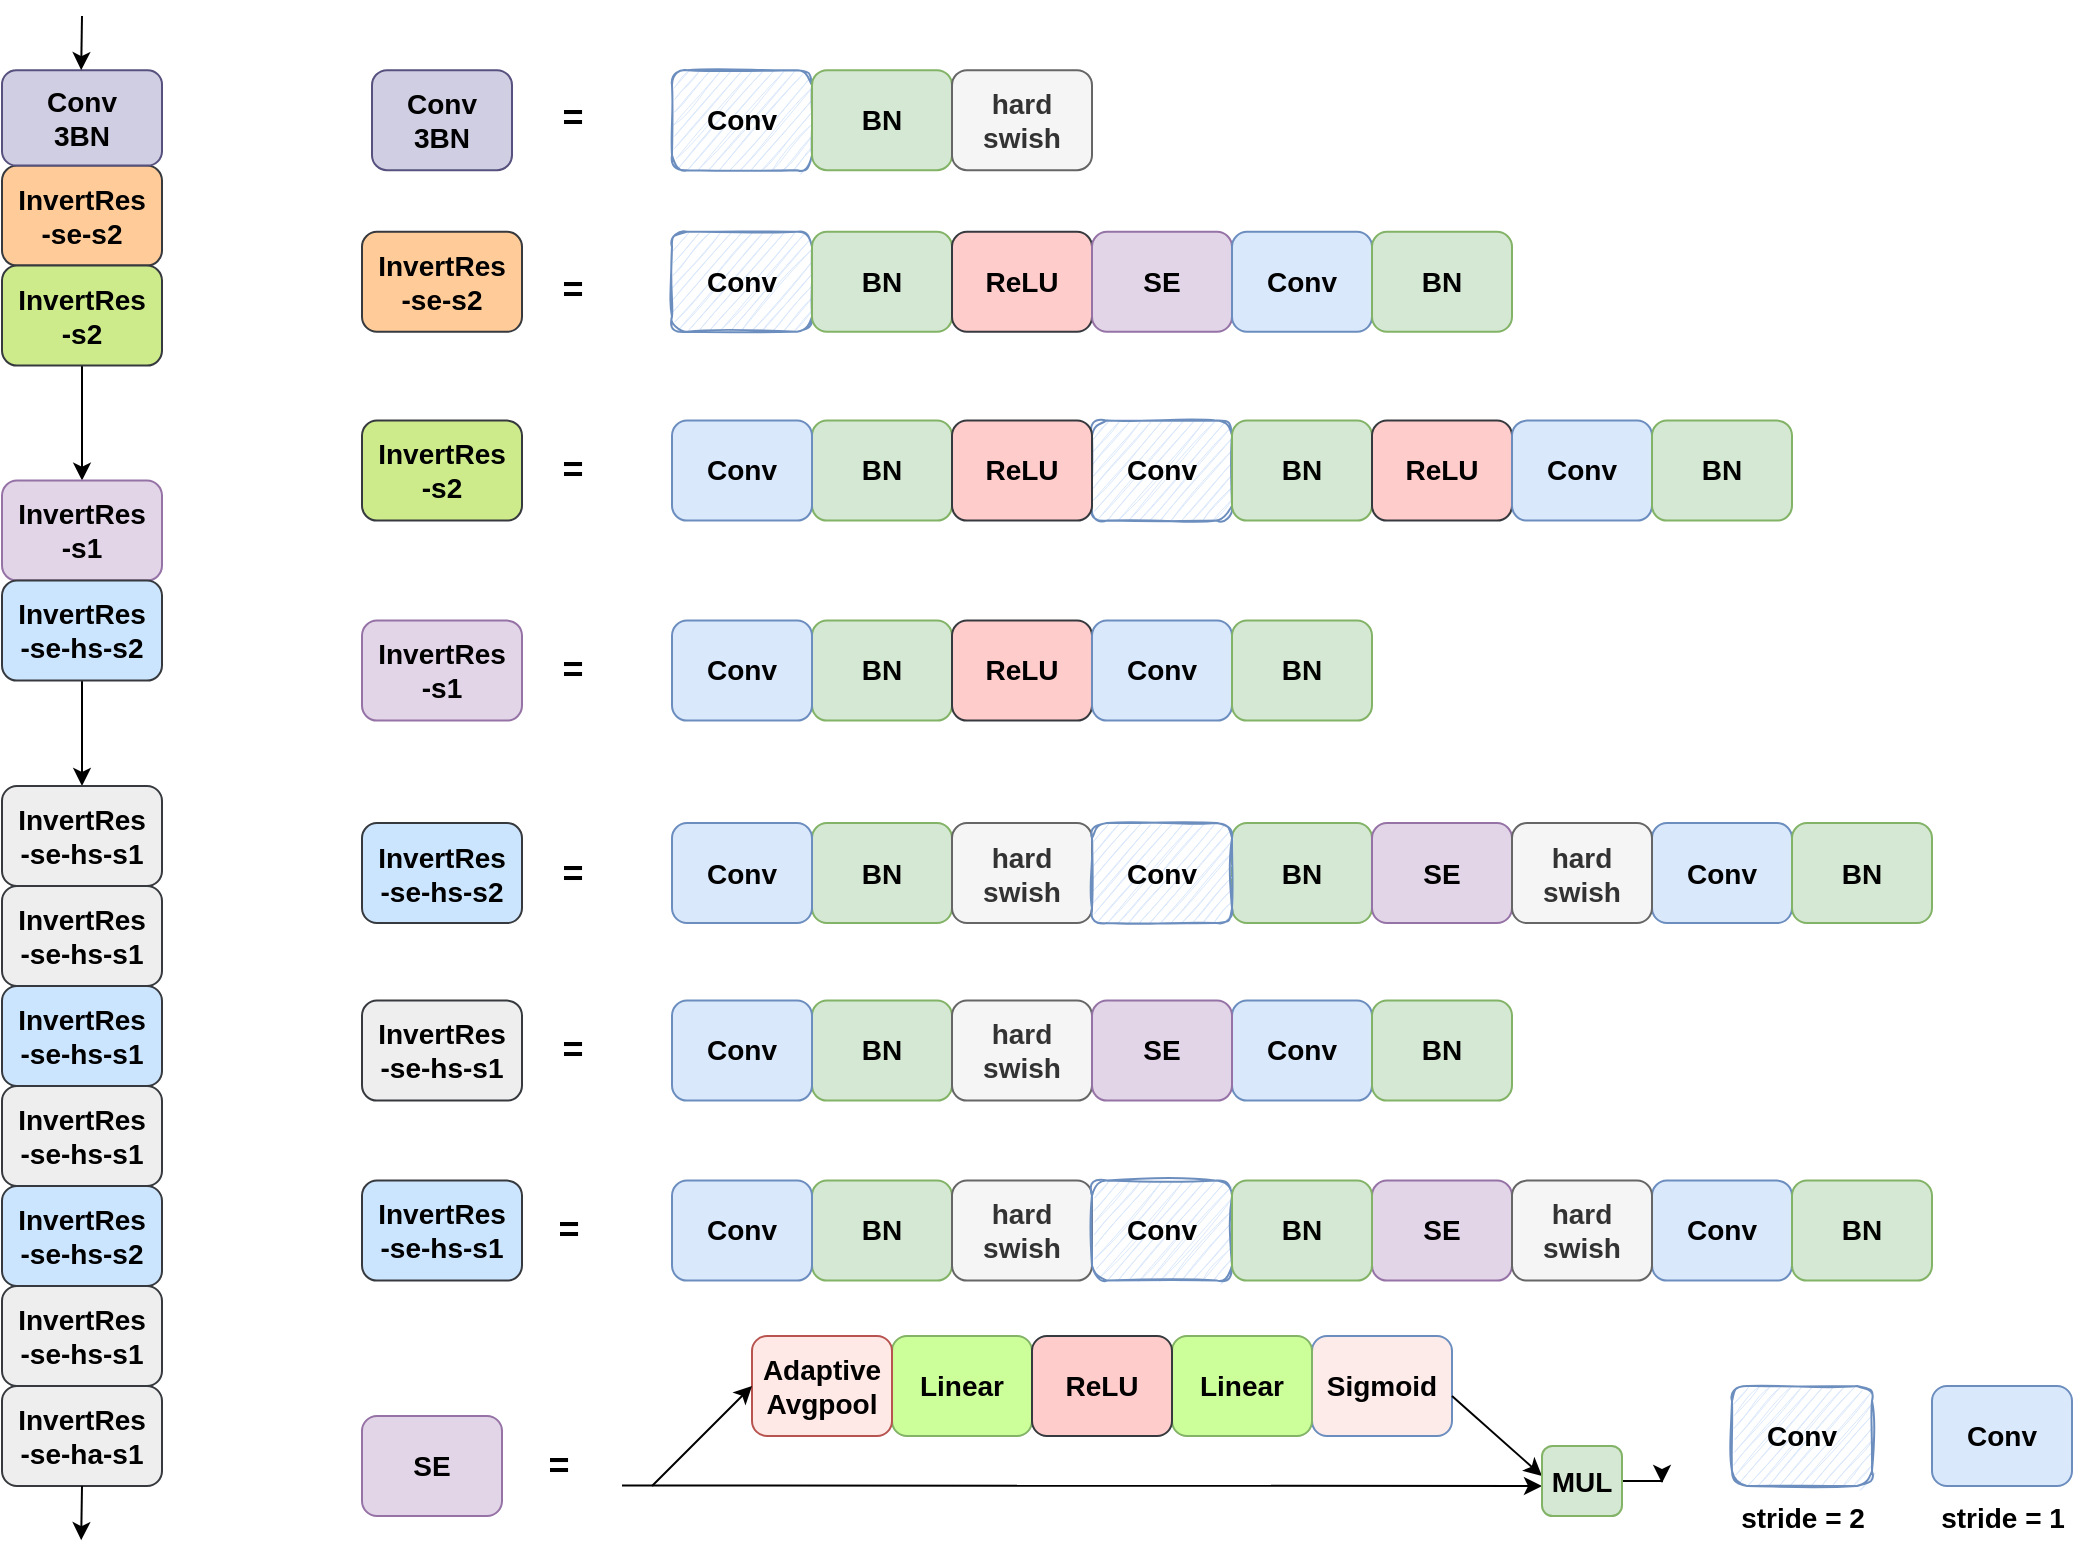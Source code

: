 <mxfile version="17.3.0" type="github">
  <diagram id="fFLvebXXGbW9vtuVLZE-" name="Page-1">
    <mxGraphModel dx="1718" dy="834" grid="1" gridSize="10" guides="1" tooltips="1" connect="1" arrows="1" fold="1" page="1" pageScale="1" pageWidth="2339" pageHeight="3300" math="0" shadow="0">
      <root>
        <mxCell id="0" />
        <mxCell id="1" parent="0" />
        <mxCell id="UiQHVCy8hmidQ73-cAbD-14" value="&lt;b&gt;&lt;font style=&quot;font-size: 14px&quot;&gt;Conv&lt;br&gt;3BN&lt;/font&gt;&lt;/b&gt;" style="rounded=1;whiteSpace=wrap;html=1;fillColor=#d0cee2;strokeColor=#56517e;" vertex="1" parent="1">
          <mxGeometry x="805" y="147.09" width="70" height="50" as="geometry" />
        </mxCell>
        <mxCell id="UiQHVCy8hmidQ73-cAbD-15" value="&lt;b&gt;&lt;font style=&quot;font-size: 14px&quot;&gt;Conv&lt;br&gt;&lt;/font&gt;&lt;/b&gt;" style="rounded=1;whiteSpace=wrap;html=1;fillColor=#dae8fc;strokeColor=#6c8ebf;sketch=1;" vertex="1" parent="1">
          <mxGeometry x="955" y="147.09" width="70" height="50" as="geometry" />
        </mxCell>
        <mxCell id="UiQHVCy8hmidQ73-cAbD-16" value="&lt;b&gt;&lt;font style=&quot;font-size: 14px&quot;&gt;BN&lt;br&gt;&lt;/font&gt;&lt;/b&gt;" style="rounded=1;whiteSpace=wrap;html=1;fillColor=#d5e8d4;strokeColor=#82b366;" vertex="1" parent="1">
          <mxGeometry x="1025" y="147.09" width="70" height="50" as="geometry" />
        </mxCell>
        <mxCell id="UiQHVCy8hmidQ73-cAbD-18" value="&lt;b&gt;&lt;font style=&quot;font-size: 18px&quot;&gt;=&lt;/font&gt;&lt;/b&gt;" style="text;html=1;align=center;verticalAlign=middle;resizable=0;points=[];autosize=1;strokeColor=none;fillColor=none;fontSize=14;" vertex="1" parent="1">
          <mxGeometry x="890" y="161.09" width="30" height="20" as="geometry" />
        </mxCell>
        <mxCell id="UiQHVCy8hmidQ73-cAbD-123" value="&lt;b&gt;&lt;font style=&quot;font-size: 14px&quot;&gt;Conv&lt;br&gt;&lt;/font&gt;&lt;/b&gt;" style="rounded=1;whiteSpace=wrap;html=1;fillColor=#dae8fc;strokeColor=#6c8ebf;gradientColor=none;glass=0;sketch=1;" vertex="1" parent="1">
          <mxGeometry x="1485" y="805.0" width="70" height="50" as="geometry" />
        </mxCell>
        <mxCell id="UiQHVCy8hmidQ73-cAbD-124" value="&lt;b&gt;&lt;font style=&quot;font-size: 14px&quot;&gt;stride = 2&lt;/font&gt;&lt;/b&gt;" style="text;html=1;align=center;verticalAlign=middle;resizable=0;points=[];autosize=1;strokeColor=none;fillColor=none;fontSize=18;" vertex="1" parent="1">
          <mxGeometry x="1480" y="855.0" width="80" height="30" as="geometry" />
        </mxCell>
        <mxCell id="UiQHVCy8hmidQ73-cAbD-125" value="&lt;b&gt;&lt;font style=&quot;font-size: 14px&quot;&gt;stride = 1&lt;/font&gt;&lt;/b&gt;" style="text;html=1;align=center;verticalAlign=middle;resizable=0;points=[];autosize=1;strokeColor=none;fillColor=none;fontSize=18;" vertex="1" parent="1">
          <mxGeometry x="1580" y="855.0" width="80" height="30" as="geometry" />
        </mxCell>
        <mxCell id="UiQHVCy8hmidQ73-cAbD-126" value="&lt;b&gt;&lt;font style=&quot;font-size: 14px&quot;&gt;Conv&lt;br&gt;&lt;/font&gt;&lt;/b&gt;" style="rounded=1;whiteSpace=wrap;html=1;fillColor=#dae8fc;strokeColor=#6c8ebf;" vertex="1" parent="1">
          <mxGeometry x="1585" y="805.0" width="70" height="50" as="geometry" />
        </mxCell>
        <mxCell id="UiQHVCy8hmidQ73-cAbD-127" value="&lt;b&gt;&lt;font style=&quot;font-size: 14px&quot;&gt;InvertRes&lt;br&gt;-se-s2&lt;br&gt;&lt;/font&gt;&lt;/b&gt;" style="rounded=1;whiteSpace=wrap;html=1;fillColor=#ffcc99;strokeColor=#36393d;" vertex="1" parent="1">
          <mxGeometry x="620" y="194.79" width="80" height="50" as="geometry" />
        </mxCell>
        <mxCell id="UiQHVCy8hmidQ73-cAbD-128" value="&lt;b&gt;&lt;font style=&quot;font-size: 14px&quot;&gt;Conv&lt;br&gt;3BN&lt;/font&gt;&lt;/b&gt;" style="rounded=1;whiteSpace=wrap;html=1;fillColor=#d0cee2;strokeColor=#56517e;" vertex="1" parent="1">
          <mxGeometry x="620" y="147.09" width="80" height="47.7" as="geometry" />
        </mxCell>
        <mxCell id="UiQHVCy8hmidQ73-cAbD-268" value="" style="edgeStyle=orthogonalEdgeStyle;rounded=0;orthogonalLoop=1;jettySize=auto;html=1;entryX=0.5;entryY=0;entryDx=0;entryDy=0;" edge="1" parent="1" source="UiQHVCy8hmidQ73-cAbD-180" target="UiQHVCy8hmidQ73-cAbD-181">
          <mxGeometry relative="1" as="geometry" />
        </mxCell>
        <mxCell id="UiQHVCy8hmidQ73-cAbD-180" value="&lt;b&gt;&lt;font style=&quot;font-size: 14px&quot;&gt;InvertRes&lt;br&gt;-s2&lt;br&gt;&lt;/font&gt;&lt;/b&gt;" style="rounded=1;whiteSpace=wrap;html=1;fillColor=#cdeb8b;strokeColor=#36393d;" vertex="1" parent="1">
          <mxGeometry x="620" y="244.79" width="80" height="50" as="geometry" />
        </mxCell>
        <mxCell id="UiQHVCy8hmidQ73-cAbD-181" value="&lt;b&gt;&lt;font style=&quot;font-size: 14px&quot;&gt;InvertRes&lt;br&gt;-s1&lt;br&gt;&lt;/font&gt;&lt;/b&gt;" style="rounded=1;whiteSpace=wrap;html=1;fillColor=#e1d5e7;strokeColor=#9673a6;" vertex="1" parent="1">
          <mxGeometry x="620" y="352.31" width="80" height="50" as="geometry" />
        </mxCell>
        <mxCell id="UiQHVCy8hmidQ73-cAbD-269" value="" style="edgeStyle=orthogonalEdgeStyle;rounded=0;orthogonalLoop=1;jettySize=auto;html=1;entryX=0.5;entryY=0;entryDx=0;entryDy=0;" edge="1" parent="1" source="UiQHVCy8hmidQ73-cAbD-182" target="UiQHVCy8hmidQ73-cAbD-183">
          <mxGeometry relative="1" as="geometry" />
        </mxCell>
        <mxCell id="UiQHVCy8hmidQ73-cAbD-182" value="&lt;b&gt;&lt;font style=&quot;font-size: 14px&quot;&gt;InvertRes&lt;br&gt;-se-hs-s2&lt;br&gt;&lt;/font&gt;&lt;/b&gt;" style="rounded=1;whiteSpace=wrap;html=1;fillColor=#cce5ff;strokeColor=#36393d;" vertex="1" parent="1">
          <mxGeometry x="620" y="402.31" width="80" height="50" as="geometry" />
        </mxCell>
        <mxCell id="UiQHVCy8hmidQ73-cAbD-183" value="&lt;b&gt;&lt;font style=&quot;font-size: 14px&quot;&gt;InvertRes&lt;br&gt;-se-hs-s1&lt;br&gt;&lt;/font&gt;&lt;/b&gt;" style="rounded=1;whiteSpace=wrap;html=1;fillColor=#eeeeee;strokeColor=#36393d;" vertex="1" parent="1">
          <mxGeometry x="620" y="505" width="80" height="50" as="geometry" />
        </mxCell>
        <mxCell id="UiQHVCy8hmidQ73-cAbD-184" value="&lt;b&gt;&lt;font style=&quot;font-size: 14px&quot;&gt;InvertRes&lt;br&gt;-se-hs-s1&lt;br&gt;&lt;/font&gt;&lt;/b&gt;" style="rounded=1;whiteSpace=wrap;html=1;fillColor=#eeeeee;strokeColor=#36393d;" vertex="1" parent="1">
          <mxGeometry x="620" y="555" width="80" height="50" as="geometry" />
        </mxCell>
        <mxCell id="UiQHVCy8hmidQ73-cAbD-185" value="&lt;b&gt;&lt;font style=&quot;font-size: 14px&quot;&gt;InvertRes&lt;br&gt;-se-hs-s1&lt;br&gt;&lt;/font&gt;&lt;/b&gt;" style="rounded=1;whiteSpace=wrap;html=1;fillColor=#cce5ff;strokeColor=#36393d;" vertex="1" parent="1">
          <mxGeometry x="620" y="605" width="80" height="50" as="geometry" />
        </mxCell>
        <mxCell id="UiQHVCy8hmidQ73-cAbD-186" value="&lt;b&gt;&lt;font style=&quot;font-size: 14px&quot;&gt;InvertRes&lt;br&gt;-se-hs-s1&lt;br&gt;&lt;/font&gt;&lt;/b&gt;" style="rounded=1;whiteSpace=wrap;html=1;fillColor=#eeeeee;strokeColor=#36393d;" vertex="1" parent="1">
          <mxGeometry x="620" y="655" width="80" height="50" as="geometry" />
        </mxCell>
        <mxCell id="UiQHVCy8hmidQ73-cAbD-187" value="&lt;b&gt;&lt;font style=&quot;font-size: 14px&quot;&gt;InvertRes&lt;br&gt;-se-hs-s2&lt;br&gt;&lt;/font&gt;&lt;/b&gt;" style="rounded=1;whiteSpace=wrap;html=1;fillColor=#cce5ff;strokeColor=#36393d;" vertex="1" parent="1">
          <mxGeometry x="620" y="705" width="80" height="50" as="geometry" />
        </mxCell>
        <mxCell id="UiQHVCy8hmidQ73-cAbD-188" value="&lt;b&gt;&lt;font style=&quot;font-size: 14px&quot;&gt;InvertRes&lt;br&gt;-se-hs-s1&lt;br&gt;&lt;/font&gt;&lt;/b&gt;" style="rounded=1;whiteSpace=wrap;html=1;fillColor=#eeeeee;strokeColor=#36393d;" vertex="1" parent="1">
          <mxGeometry x="620" y="755" width="80" height="50" as="geometry" />
        </mxCell>
        <mxCell id="UiQHVCy8hmidQ73-cAbD-189" value="&lt;b&gt;&lt;font style=&quot;font-size: 14px&quot;&gt;InvertRes&lt;br&gt;-se-ha-s1&lt;br&gt;&lt;/font&gt;&lt;/b&gt;" style="rounded=1;whiteSpace=wrap;html=1;fillColor=#eeeeee;strokeColor=#36393d;" vertex="1" parent="1">
          <mxGeometry x="620" y="805" width="80" height="50" as="geometry" />
        </mxCell>
        <mxCell id="UiQHVCy8hmidQ73-cAbD-190" value="&lt;b&gt;&lt;font style=&quot;font-size: 14px&quot;&gt;InvertRes&lt;br&gt;-se-s2&lt;br&gt;&lt;/font&gt;&lt;/b&gt;" style="rounded=1;whiteSpace=wrap;html=1;fillColor=#ffcc99;strokeColor=#36393d;" vertex="1" parent="1">
          <mxGeometry x="800" y="227.9" width="80" height="50" as="geometry" />
        </mxCell>
        <mxCell id="UiQHVCy8hmidQ73-cAbD-191" value="&lt;b&gt;&lt;font style=&quot;font-size: 18px&quot;&gt;=&lt;/font&gt;&lt;/b&gt;" style="text;html=1;align=center;verticalAlign=middle;resizable=0;points=[];autosize=1;strokeColor=none;fillColor=none;fontSize=14;" vertex="1" parent="1">
          <mxGeometry x="890" y="247.4" width="30" height="20" as="geometry" />
        </mxCell>
        <mxCell id="UiQHVCy8hmidQ73-cAbD-192" value="&lt;b&gt;&lt;font style=&quot;font-size: 14px&quot;&gt;Conv&lt;br&gt;&lt;/font&gt;&lt;/b&gt;" style="rounded=1;whiteSpace=wrap;html=1;fillColor=#dae8fc;strokeColor=#6c8ebf;sketch=1;" vertex="1" parent="1">
          <mxGeometry x="955" y="227.9" width="70" height="50" as="geometry" />
        </mxCell>
        <mxCell id="UiQHVCy8hmidQ73-cAbD-193" value="&lt;b&gt;&lt;font style=&quot;font-size: 14px&quot;&gt;BN&lt;br&gt;&lt;/font&gt;&lt;/b&gt;" style="rounded=1;whiteSpace=wrap;html=1;fillColor=#d5e8d4;strokeColor=#82b366;" vertex="1" parent="1">
          <mxGeometry x="1025" y="227.9" width="70" height="50" as="geometry" />
        </mxCell>
        <mxCell id="UiQHVCy8hmidQ73-cAbD-194" value="&lt;b&gt;&lt;font style=&quot;font-size: 14px&quot;&gt;ReLU&lt;br&gt;&lt;/font&gt;&lt;/b&gt;" style="rounded=1;whiteSpace=wrap;html=1;fillColor=#ffcccc;strokeColor=#36393d;" vertex="1" parent="1">
          <mxGeometry x="1095" y="227.9" width="70" height="50" as="geometry" />
        </mxCell>
        <mxCell id="UiQHVCy8hmidQ73-cAbD-195" value="&lt;b&gt;&lt;font style=&quot;font-size: 14px&quot;&gt;SE&lt;br&gt;&lt;/font&gt;&lt;/b&gt;" style="rounded=1;whiteSpace=wrap;html=1;fillColor=#e1d5e7;strokeColor=#9673a6;" vertex="1" parent="1">
          <mxGeometry x="1165" y="227.9" width="70" height="50" as="geometry" />
        </mxCell>
        <mxCell id="UiQHVCy8hmidQ73-cAbD-198" value="&lt;b&gt;&lt;font style=&quot;font-size: 14px&quot;&gt;Conv&lt;br&gt;&lt;/font&gt;&lt;/b&gt;" style="rounded=1;whiteSpace=wrap;html=1;fillColor=#dae8fc;strokeColor=#6c8ebf;" vertex="1" parent="1">
          <mxGeometry x="1235" y="227.9" width="70" height="50" as="geometry" />
        </mxCell>
        <mxCell id="UiQHVCy8hmidQ73-cAbD-199" value="&lt;b&gt;&lt;font style=&quot;font-size: 14px&quot;&gt;BN&lt;br&gt;&lt;/font&gt;&lt;/b&gt;" style="rounded=1;whiteSpace=wrap;html=1;fillColor=#d5e8d4;strokeColor=#82b366;" vertex="1" parent="1">
          <mxGeometry x="1305" y="227.9" width="70" height="50" as="geometry" />
        </mxCell>
        <mxCell id="UiQHVCy8hmidQ73-cAbD-200" value="&lt;b&gt;&lt;font style=&quot;font-size: 14px&quot;&gt;InvertRes&lt;br&gt;-s2&lt;br&gt;&lt;/font&gt;&lt;/b&gt;" style="rounded=1;whiteSpace=wrap;html=1;fillColor=#cdeb8b;strokeColor=#36393d;" vertex="1" parent="1">
          <mxGeometry x="800" y="322.31" width="80" height="50" as="geometry" />
        </mxCell>
        <mxCell id="UiQHVCy8hmidQ73-cAbD-201" value="&lt;b&gt;&lt;font style=&quot;font-size: 18px&quot;&gt;=&lt;/font&gt;&lt;/b&gt;" style="text;html=1;align=center;verticalAlign=middle;resizable=0;points=[];autosize=1;strokeColor=none;fillColor=none;fontSize=14;" vertex="1" parent="1">
          <mxGeometry x="890" y="337.31" width="30" height="20" as="geometry" />
        </mxCell>
        <mxCell id="UiQHVCy8hmidQ73-cAbD-202" value="&lt;b&gt;&lt;font style=&quot;font-size: 14px&quot;&gt;Conv&lt;br&gt;&lt;/font&gt;&lt;/b&gt;" style="rounded=1;whiteSpace=wrap;html=1;fillColor=#dae8fc;strokeColor=#6c8ebf;sketch=1;" vertex="1" parent="1">
          <mxGeometry x="1165" y="322.31" width="70" height="50" as="geometry" />
        </mxCell>
        <mxCell id="UiQHVCy8hmidQ73-cAbD-203" value="&lt;b&gt;&lt;font style=&quot;font-size: 14px&quot;&gt;BN&lt;br&gt;&lt;/font&gt;&lt;/b&gt;" style="rounded=1;whiteSpace=wrap;html=1;fillColor=#d5e8d4;strokeColor=#82b366;" vertex="1" parent="1">
          <mxGeometry x="1025" y="322.31" width="70" height="50" as="geometry" />
        </mxCell>
        <mxCell id="UiQHVCy8hmidQ73-cAbD-204" value="&lt;b&gt;&lt;font style=&quot;font-size: 14px&quot;&gt;ReLU&lt;br&gt;&lt;/font&gt;&lt;/b&gt;" style="rounded=1;whiteSpace=wrap;html=1;fillColor=#ffcccc;strokeColor=#36393d;" vertex="1" parent="1">
          <mxGeometry x="1095" y="322.31" width="70" height="50" as="geometry" />
        </mxCell>
        <mxCell id="UiQHVCy8hmidQ73-cAbD-206" value="&lt;b&gt;&lt;font style=&quot;font-size: 14px&quot;&gt;Conv&lt;br&gt;&lt;/font&gt;&lt;/b&gt;" style="rounded=1;whiteSpace=wrap;html=1;fillColor=#dae8fc;strokeColor=#6c8ebf;" vertex="1" parent="1">
          <mxGeometry x="955" y="322.31" width="70" height="50" as="geometry" />
        </mxCell>
        <mxCell id="UiQHVCy8hmidQ73-cAbD-207" value="&lt;b&gt;&lt;font style=&quot;font-size: 14px&quot;&gt;BN&lt;br&gt;&lt;/font&gt;&lt;/b&gt;" style="rounded=1;whiteSpace=wrap;html=1;fillColor=#d5e8d4;strokeColor=#82b366;" vertex="1" parent="1">
          <mxGeometry x="1235" y="322.31" width="70" height="50" as="geometry" />
        </mxCell>
        <mxCell id="UiQHVCy8hmidQ73-cAbD-208" value="&lt;b&gt;&lt;font style=&quot;font-size: 14px&quot;&gt;ReLU&lt;br&gt;&lt;/font&gt;&lt;/b&gt;" style="rounded=1;whiteSpace=wrap;html=1;fillColor=#ffcccc;strokeColor=#36393d;" vertex="1" parent="1">
          <mxGeometry x="1305" y="322.31" width="70" height="50" as="geometry" />
        </mxCell>
        <mxCell id="UiQHVCy8hmidQ73-cAbD-210" value="&lt;b&gt;&lt;font style=&quot;font-size: 14px&quot;&gt;Conv&lt;br&gt;&lt;/font&gt;&lt;/b&gt;" style="rounded=1;whiteSpace=wrap;html=1;fillColor=#dae8fc;strokeColor=#6c8ebf;" vertex="1" parent="1">
          <mxGeometry x="1375" y="322.31" width="70" height="50" as="geometry" />
        </mxCell>
        <mxCell id="UiQHVCy8hmidQ73-cAbD-211" value="&lt;b&gt;&lt;font style=&quot;font-size: 14px&quot;&gt;BN&lt;br&gt;&lt;/font&gt;&lt;/b&gt;" style="rounded=1;whiteSpace=wrap;html=1;fillColor=#d5e8d4;strokeColor=#82b366;" vertex="1" parent="1">
          <mxGeometry x="1445" y="322.31" width="70" height="50" as="geometry" />
        </mxCell>
        <mxCell id="UiQHVCy8hmidQ73-cAbD-212" value="&lt;b&gt;&lt;font style=&quot;font-size: 14px&quot;&gt;InvertRes&lt;br&gt;-s1&lt;br&gt;&lt;/font&gt;&lt;/b&gt;" style="rounded=1;whiteSpace=wrap;html=1;fillColor=#e1d5e7;strokeColor=#9673a6;" vertex="1" parent="1">
          <mxGeometry x="800" y="422.31" width="80" height="50" as="geometry" />
        </mxCell>
        <mxCell id="UiQHVCy8hmidQ73-cAbD-213" value="&lt;b&gt;&lt;font style=&quot;font-size: 18px&quot;&gt;=&lt;/font&gt;&lt;/b&gt;" style="text;html=1;align=center;verticalAlign=middle;resizable=0;points=[];autosize=1;strokeColor=none;fillColor=none;fontSize=14;" vertex="1" parent="1">
          <mxGeometry x="890" y="437.31" width="30" height="20" as="geometry" />
        </mxCell>
        <mxCell id="UiQHVCy8hmidQ73-cAbD-215" value="&lt;b&gt;&lt;font style=&quot;font-size: 14px&quot;&gt;BN&lt;br&gt;&lt;/font&gt;&lt;/b&gt;" style="rounded=1;whiteSpace=wrap;html=1;fillColor=#d5e8d4;strokeColor=#82b366;" vertex="1" parent="1">
          <mxGeometry x="1025" y="422.31" width="70" height="50" as="geometry" />
        </mxCell>
        <mxCell id="UiQHVCy8hmidQ73-cAbD-216" value="&lt;b&gt;&lt;font style=&quot;font-size: 14px&quot;&gt;ReLU&lt;br&gt;&lt;/font&gt;&lt;/b&gt;" style="rounded=1;whiteSpace=wrap;html=1;fillColor=#ffcccc;strokeColor=#36393d;" vertex="1" parent="1">
          <mxGeometry x="1095" y="422.31" width="70" height="50" as="geometry" />
        </mxCell>
        <mxCell id="UiQHVCy8hmidQ73-cAbD-218" value="&lt;b&gt;&lt;font style=&quot;font-size: 14px&quot;&gt;Conv&lt;br&gt;&lt;/font&gt;&lt;/b&gt;" style="rounded=1;whiteSpace=wrap;html=1;fillColor=#dae8fc;strokeColor=#6c8ebf;" vertex="1" parent="1">
          <mxGeometry x="1165" y="422.31" width="70" height="50" as="geometry" />
        </mxCell>
        <mxCell id="UiQHVCy8hmidQ73-cAbD-219" value="&lt;b&gt;&lt;font style=&quot;font-size: 14px&quot;&gt;BN&lt;br&gt;&lt;/font&gt;&lt;/b&gt;" style="rounded=1;whiteSpace=wrap;html=1;fillColor=#d5e8d4;strokeColor=#82b366;" vertex="1" parent="1">
          <mxGeometry x="1235" y="422.31" width="70" height="50" as="geometry" />
        </mxCell>
        <mxCell id="UiQHVCy8hmidQ73-cAbD-220" value="&lt;b&gt;&lt;font style=&quot;font-size: 14px&quot;&gt;Conv&lt;br&gt;&lt;/font&gt;&lt;/b&gt;" style="rounded=1;whiteSpace=wrap;html=1;fillColor=#dae8fc;strokeColor=#6c8ebf;" vertex="1" parent="1">
          <mxGeometry x="955" y="422.31" width="70" height="50" as="geometry" />
        </mxCell>
        <mxCell id="UiQHVCy8hmidQ73-cAbD-221" value="&lt;b&gt;&lt;font style=&quot;font-size: 14px&quot;&gt;InvertRes&lt;br&gt;-se-hs-s2&lt;br&gt;&lt;/font&gt;&lt;/b&gt;" style="rounded=1;whiteSpace=wrap;html=1;fillColor=#cce5ff;strokeColor=#36393d;" vertex="1" parent="1">
          <mxGeometry x="800" y="523.53" width="80" height="50" as="geometry" />
        </mxCell>
        <mxCell id="UiQHVCy8hmidQ73-cAbD-222" value="&lt;b&gt;&lt;font style=&quot;font-size: 18px&quot;&gt;=&lt;/font&gt;&lt;/b&gt;" style="text;html=1;align=center;verticalAlign=middle;resizable=0;points=[];autosize=1;strokeColor=none;fillColor=none;fontSize=14;" vertex="1" parent="1">
          <mxGeometry x="890" y="538.53" width="30" height="20" as="geometry" />
        </mxCell>
        <mxCell id="UiQHVCy8hmidQ73-cAbD-223" value="&lt;b&gt;&lt;font style=&quot;font-size: 14px&quot;&gt;BN&lt;br&gt;&lt;/font&gt;&lt;/b&gt;" style="rounded=1;whiteSpace=wrap;html=1;fillColor=#d5e8d4;strokeColor=#82b366;" vertex="1" parent="1">
          <mxGeometry x="1025" y="523.53" width="70" height="50" as="geometry" />
        </mxCell>
        <mxCell id="UiQHVCy8hmidQ73-cAbD-224" value="&lt;b&gt;&lt;font style=&quot;font-size: 14px&quot;&gt;hard&lt;br&gt;swish&lt;br&gt;&lt;/font&gt;&lt;/b&gt;" style="rounded=1;whiteSpace=wrap;html=1;fillColor=#f5f5f5;strokeColor=#666666;fontColor=#333333;" vertex="1" parent="1">
          <mxGeometry x="1095" y="523.53" width="70" height="50" as="geometry" />
        </mxCell>
        <mxCell id="UiQHVCy8hmidQ73-cAbD-225" value="&lt;b&gt;&lt;font style=&quot;font-size: 14px&quot;&gt;Conv&lt;br&gt;&lt;/font&gt;&lt;/b&gt;" style="rounded=1;whiteSpace=wrap;html=1;fillColor=#dae8fc;strokeColor=#6c8ebf;" vertex="1" parent="1">
          <mxGeometry x="1445" y="523.53" width="70" height="50" as="geometry" />
        </mxCell>
        <mxCell id="UiQHVCy8hmidQ73-cAbD-226" value="&lt;b&gt;&lt;font style=&quot;font-size: 14px&quot;&gt;BN&lt;br&gt;&lt;/font&gt;&lt;/b&gt;" style="rounded=1;whiteSpace=wrap;html=1;fillColor=#d5e8d4;strokeColor=#82b366;" vertex="1" parent="1">
          <mxGeometry x="1235" y="523.53" width="70" height="50" as="geometry" />
        </mxCell>
        <mxCell id="UiQHVCy8hmidQ73-cAbD-227" value="&lt;b&gt;&lt;font style=&quot;font-size: 14px&quot;&gt;Conv&lt;br&gt;&lt;/font&gt;&lt;/b&gt;" style="rounded=1;whiteSpace=wrap;html=1;fillColor=#dae8fc;strokeColor=#6c8ebf;" vertex="1" parent="1">
          <mxGeometry x="955" y="523.53" width="70" height="50" as="geometry" />
        </mxCell>
        <mxCell id="UiQHVCy8hmidQ73-cAbD-228" value="&lt;b&gt;&lt;font style=&quot;font-size: 14px&quot;&gt;Conv&lt;br&gt;&lt;/font&gt;&lt;/b&gt;" style="rounded=1;whiteSpace=wrap;html=1;fillColor=#dae8fc;strokeColor=#6c8ebf;sketch=1;" vertex="1" parent="1">
          <mxGeometry x="1165" y="523.53" width="70" height="50" as="geometry" />
        </mxCell>
        <mxCell id="UiQHVCy8hmidQ73-cAbD-229" value="&lt;b&gt;&lt;font style=&quot;font-size: 14px&quot;&gt;SE&lt;br&gt;&lt;/font&gt;&lt;/b&gt;" style="rounded=1;whiteSpace=wrap;html=1;fillColor=#e1d5e7;strokeColor=#9673a6;" vertex="1" parent="1">
          <mxGeometry x="1305" y="523.53" width="70" height="50" as="geometry" />
        </mxCell>
        <mxCell id="UiQHVCy8hmidQ73-cAbD-230" value="&lt;b&gt;&lt;font style=&quot;font-size: 14px&quot;&gt;hard&lt;br&gt;swish&lt;br&gt;&lt;/font&gt;&lt;/b&gt;" style="rounded=1;whiteSpace=wrap;html=1;fillColor=#f5f5f5;strokeColor=#666666;fontColor=#333333;" vertex="1" parent="1">
          <mxGeometry x="1375" y="523.53" width="70" height="50" as="geometry" />
        </mxCell>
        <mxCell id="UiQHVCy8hmidQ73-cAbD-231" value="&lt;b&gt;&lt;font style=&quot;font-size: 14px&quot;&gt;BN&lt;br&gt;&lt;/font&gt;&lt;/b&gt;" style="rounded=1;whiteSpace=wrap;html=1;fillColor=#d5e8d4;strokeColor=#82b366;" vertex="1" parent="1">
          <mxGeometry x="1515" y="523.53" width="70" height="50" as="geometry" />
        </mxCell>
        <mxCell id="UiQHVCy8hmidQ73-cAbD-233" value="&lt;b&gt;&lt;font style=&quot;font-size: 14px&quot;&gt;InvertRes&lt;br&gt;-se-hs-s1&lt;br&gt;&lt;/font&gt;&lt;/b&gt;" style="rounded=1;whiteSpace=wrap;html=1;fillColor=#eeeeee;strokeColor=#36393d;" vertex="1" parent="1">
          <mxGeometry x="800" y="612.31" width="80" height="50" as="geometry" />
        </mxCell>
        <mxCell id="UiQHVCy8hmidQ73-cAbD-234" value="&lt;b&gt;&lt;font style=&quot;font-size: 18px&quot;&gt;=&lt;/font&gt;&lt;/b&gt;" style="text;html=1;align=center;verticalAlign=middle;resizable=0;points=[];autosize=1;strokeColor=none;fillColor=none;fontSize=14;" vertex="1" parent="1">
          <mxGeometry x="890" y="627.31" width="30" height="20" as="geometry" />
        </mxCell>
        <mxCell id="UiQHVCy8hmidQ73-cAbD-235" value="&lt;b&gt;&lt;font style=&quot;font-size: 14px&quot;&gt;BN&lt;br&gt;&lt;/font&gt;&lt;/b&gt;" style="rounded=1;whiteSpace=wrap;html=1;fillColor=#d5e8d4;strokeColor=#82b366;" vertex="1" parent="1">
          <mxGeometry x="1025" y="612.31" width="70" height="50" as="geometry" />
        </mxCell>
        <mxCell id="UiQHVCy8hmidQ73-cAbD-237" value="&lt;b&gt;&lt;font style=&quot;font-size: 14px&quot;&gt;Conv&lt;br&gt;&lt;/font&gt;&lt;/b&gt;" style="rounded=1;whiteSpace=wrap;html=1;fillColor=#dae8fc;strokeColor=#6c8ebf;" vertex="1" parent="1">
          <mxGeometry x="1235" y="612.31" width="70" height="50" as="geometry" />
        </mxCell>
        <mxCell id="UiQHVCy8hmidQ73-cAbD-238" value="&lt;b&gt;&lt;font style=&quot;font-size: 14px&quot;&gt;BN&lt;br&gt;&lt;/font&gt;&lt;/b&gt;" style="rounded=1;whiteSpace=wrap;html=1;fillColor=#d5e8d4;strokeColor=#82b366;" vertex="1" parent="1">
          <mxGeometry x="1305" y="612.31" width="70" height="50" as="geometry" />
        </mxCell>
        <mxCell id="UiQHVCy8hmidQ73-cAbD-239" value="&lt;b&gt;&lt;font style=&quot;font-size: 14px&quot;&gt;Conv&lt;br&gt;&lt;/font&gt;&lt;/b&gt;" style="rounded=1;whiteSpace=wrap;html=1;fillColor=#dae8fc;strokeColor=#6c8ebf;" vertex="1" parent="1">
          <mxGeometry x="955" y="612.31" width="70" height="50" as="geometry" />
        </mxCell>
        <mxCell id="UiQHVCy8hmidQ73-cAbD-240" value="&lt;b&gt;&lt;font style=&quot;font-size: 14px&quot;&gt;hard&lt;br&gt;swish&lt;br&gt;&lt;/font&gt;&lt;/b&gt;" style="rounded=1;whiteSpace=wrap;html=1;fillColor=#f5f5f5;strokeColor=#666666;fontColor=#333333;" vertex="1" parent="1">
          <mxGeometry x="1095" y="612.31" width="70" height="50" as="geometry" />
        </mxCell>
        <mxCell id="UiQHVCy8hmidQ73-cAbD-241" value="&lt;b&gt;&lt;font style=&quot;font-size: 14px&quot;&gt;SE&lt;br&gt;&lt;/font&gt;&lt;/b&gt;" style="rounded=1;whiteSpace=wrap;html=1;fillColor=#e1d5e7;strokeColor=#9673a6;" vertex="1" parent="1">
          <mxGeometry x="1165" y="612.31" width="70" height="50" as="geometry" />
        </mxCell>
        <mxCell id="UiQHVCy8hmidQ73-cAbD-242" value="&lt;b&gt;&lt;font style=&quot;font-size: 14px&quot;&gt;InvertRes&lt;br&gt;-se-hs-s1&lt;br&gt;&lt;/font&gt;&lt;/b&gt;" style="rounded=1;whiteSpace=wrap;html=1;fillColor=#cce5ff;strokeColor=#36393d;" vertex="1" parent="1">
          <mxGeometry x="800" y="702.31" width="80" height="50" as="geometry" />
        </mxCell>
        <mxCell id="UiQHVCy8hmidQ73-cAbD-243" value="&lt;b&gt;&lt;font style=&quot;font-size: 18px&quot;&gt;=&lt;/font&gt;&lt;/b&gt;" style="text;html=1;align=center;verticalAlign=middle;resizable=0;points=[];autosize=1;strokeColor=none;fillColor=none;fontSize=14;" vertex="1" parent="1">
          <mxGeometry x="887.5" y="717.31" width="30" height="20" as="geometry" />
        </mxCell>
        <mxCell id="UiQHVCy8hmidQ73-cAbD-244" value="&lt;b&gt;&lt;font style=&quot;font-size: 14px&quot;&gt;BN&lt;br&gt;&lt;/font&gt;&lt;/b&gt;" style="rounded=1;whiteSpace=wrap;html=1;fillColor=#d5e8d4;strokeColor=#82b366;" vertex="1" parent="1">
          <mxGeometry x="1025" y="702.31" width="70" height="50" as="geometry" />
        </mxCell>
        <mxCell id="UiQHVCy8hmidQ73-cAbD-245" value="&lt;b&gt;&lt;font style=&quot;font-size: 14px&quot;&gt;Conv&lt;br&gt;&lt;/font&gt;&lt;/b&gt;" style="rounded=1;whiteSpace=wrap;html=1;fillColor=#dae8fc;strokeColor=#6c8ebf;" vertex="1" parent="1">
          <mxGeometry x="1445" y="702.31" width="70" height="50" as="geometry" />
        </mxCell>
        <mxCell id="UiQHVCy8hmidQ73-cAbD-246" value="&lt;b&gt;&lt;font style=&quot;font-size: 14px&quot;&gt;BN&lt;br&gt;&lt;/font&gt;&lt;/b&gt;" style="rounded=1;whiteSpace=wrap;html=1;fillColor=#d5e8d4;strokeColor=#82b366;" vertex="1" parent="1">
          <mxGeometry x="1515" y="702.31" width="70" height="50" as="geometry" />
        </mxCell>
        <mxCell id="UiQHVCy8hmidQ73-cAbD-247" value="&lt;b&gt;&lt;font style=&quot;font-size: 14px&quot;&gt;Conv&lt;br&gt;&lt;/font&gt;&lt;/b&gt;" style="rounded=1;whiteSpace=wrap;html=1;fillColor=#dae8fc;strokeColor=#6c8ebf;" vertex="1" parent="1">
          <mxGeometry x="955" y="702.31" width="70" height="50" as="geometry" />
        </mxCell>
        <mxCell id="UiQHVCy8hmidQ73-cAbD-248" value="&lt;b&gt;&lt;font style=&quot;font-size: 14px&quot;&gt;hard&lt;br&gt;swish&lt;br&gt;&lt;/font&gt;&lt;/b&gt;" style="rounded=1;whiteSpace=wrap;html=1;fillColor=#f5f5f5;strokeColor=#666666;fontColor=#333333;" vertex="1" parent="1">
          <mxGeometry x="1095" y="702.31" width="70" height="50" as="geometry" />
        </mxCell>
        <mxCell id="UiQHVCy8hmidQ73-cAbD-249" value="&lt;b&gt;&lt;font style=&quot;font-size: 14px&quot;&gt;SE&lt;br&gt;&lt;/font&gt;&lt;/b&gt;" style="rounded=1;whiteSpace=wrap;html=1;fillColor=#e1d5e7;strokeColor=#9673a6;" vertex="1" parent="1">
          <mxGeometry x="1305" y="702.31" width="70" height="50" as="geometry" />
        </mxCell>
        <mxCell id="UiQHVCy8hmidQ73-cAbD-250" value="&lt;b&gt;&lt;font style=&quot;font-size: 14px&quot;&gt;Conv&lt;br&gt;&lt;/font&gt;&lt;/b&gt;" style="rounded=1;whiteSpace=wrap;html=1;fillColor=#dae8fc;strokeColor=#6c8ebf;sketch=1;" vertex="1" parent="1">
          <mxGeometry x="1165" y="702.31" width="70" height="50" as="geometry" />
        </mxCell>
        <mxCell id="UiQHVCy8hmidQ73-cAbD-251" value="&lt;b&gt;&lt;font style=&quot;font-size: 14px&quot;&gt;BN&lt;br&gt;&lt;/font&gt;&lt;/b&gt;" style="rounded=1;whiteSpace=wrap;html=1;fillColor=#d5e8d4;strokeColor=#82b366;" vertex="1" parent="1">
          <mxGeometry x="1235" y="702.31" width="70" height="50" as="geometry" />
        </mxCell>
        <mxCell id="UiQHVCy8hmidQ73-cAbD-252" value="&lt;b&gt;&lt;font style=&quot;font-size: 14px&quot;&gt;hard&lt;br&gt;swish&lt;br&gt;&lt;/font&gt;&lt;/b&gt;" style="rounded=1;whiteSpace=wrap;html=1;fillColor=#f5f5f5;strokeColor=#666666;fontColor=#333333;" vertex="1" parent="1">
          <mxGeometry x="1375" y="702.31" width="70" height="50" as="geometry" />
        </mxCell>
        <mxCell id="UiQHVCy8hmidQ73-cAbD-253" value="&lt;b&gt;&lt;font style=&quot;font-size: 14px&quot;&gt;SE&lt;br&gt;&lt;/font&gt;&lt;/b&gt;" style="rounded=1;whiteSpace=wrap;html=1;fillColor=#e1d5e7;strokeColor=#9673a6;" vertex="1" parent="1">
          <mxGeometry x="800" y="820" width="70" height="50" as="geometry" />
        </mxCell>
        <mxCell id="UiQHVCy8hmidQ73-cAbD-254" value="&lt;b&gt;&lt;font style=&quot;font-size: 18px&quot;&gt;=&lt;/font&gt;&lt;/b&gt;" style="text;html=1;align=center;verticalAlign=middle;resizable=0;points=[];autosize=1;strokeColor=none;fillColor=none;fontSize=14;" vertex="1" parent="1">
          <mxGeometry x="882.5" y="835" width="30" height="20" as="geometry" />
        </mxCell>
        <mxCell id="UiQHVCy8hmidQ73-cAbD-255" value="" style="endArrow=classic;html=1;rounded=0;" edge="1" parent="1">
          <mxGeometry width="50" height="50" relative="1" as="geometry">
            <mxPoint x="930" y="854.75" as="sourcePoint" />
            <mxPoint x="1390" y="855" as="targetPoint" />
          </mxGeometry>
        </mxCell>
        <mxCell id="UiQHVCy8hmidQ73-cAbD-256" value="&lt;b&gt;&lt;font style=&quot;font-size: 14px&quot;&gt;Linear&lt;br&gt;&lt;/font&gt;&lt;/b&gt;" style="rounded=1;whiteSpace=wrap;html=1;fillColor=#CCFF99;strokeColor=#82B366;" vertex="1" parent="1">
          <mxGeometry x="1065" y="780" width="70" height="50" as="geometry" />
        </mxCell>
        <mxCell id="UiQHVCy8hmidQ73-cAbD-257" value="&lt;b&gt;&lt;font style=&quot;font-size: 14px&quot;&gt;Sigmoid&lt;br&gt;&lt;/font&gt;&lt;/b&gt;" style="rounded=1;whiteSpace=wrap;html=1;fillColor=#FCEBE8;strokeColor=#6c8ebf;" vertex="1" parent="1">
          <mxGeometry x="1275" y="780.0" width="70" height="50" as="geometry" />
        </mxCell>
        <mxCell id="UiQHVCy8hmidQ73-cAbD-258" value="&lt;b&gt;&lt;font style=&quot;font-size: 14px&quot;&gt;Adaptive&lt;br&gt;Avgpool&lt;br&gt;&lt;/font&gt;&lt;/b&gt;" style="rounded=1;whiteSpace=wrap;html=1;fillColor=#FFE9E6;strokeColor=#b85450;" vertex="1" parent="1">
          <mxGeometry x="995" y="780" width="70" height="50" as="geometry" />
        </mxCell>
        <mxCell id="UiQHVCy8hmidQ73-cAbD-260" value="&lt;b&gt;&lt;font style=&quot;font-size: 14px&quot;&gt;Linear&lt;br&gt;&lt;/font&gt;&lt;/b&gt;" style="rounded=1;whiteSpace=wrap;html=1;fillColor=#CCFF99;strokeColor=#82B366;" vertex="1" parent="1">
          <mxGeometry x="1205" y="780" width="70" height="50" as="geometry" />
        </mxCell>
        <mxCell id="UiQHVCy8hmidQ73-cAbD-261" value="" style="endArrow=classic;html=1;rounded=0;" edge="1" parent="1">
          <mxGeometry width="50" height="50" relative="1" as="geometry">
            <mxPoint x="945" y="855" as="sourcePoint" />
            <mxPoint x="995" y="805" as="targetPoint" />
          </mxGeometry>
        </mxCell>
        <mxCell id="UiQHVCy8hmidQ73-cAbD-262" value="" style="endArrow=classic;html=1;rounded=0;" edge="1" parent="1">
          <mxGeometry width="50" height="50" relative="1" as="geometry">
            <mxPoint x="1345" y="810" as="sourcePoint" />
            <mxPoint x="1390" y="850" as="targetPoint" />
          </mxGeometry>
        </mxCell>
        <mxCell id="UiQHVCy8hmidQ73-cAbD-266" style="edgeStyle=orthogonalEdgeStyle;rounded=0;orthogonalLoop=1;jettySize=auto;html=1;" edge="1" parent="1" source="UiQHVCy8hmidQ73-cAbD-263">
          <mxGeometry relative="1" as="geometry">
            <mxPoint x="1450" y="853" as="targetPoint" />
          </mxGeometry>
        </mxCell>
        <mxCell id="UiQHVCy8hmidQ73-cAbD-263" value="&lt;b&gt;&lt;font style=&quot;font-size: 14px&quot;&gt;MUL&lt;br&gt;&lt;/font&gt;&lt;/b&gt;" style="rounded=1;whiteSpace=wrap;html=1;fillColor=#d5e8d4;strokeColor=#82b366;" vertex="1" parent="1">
          <mxGeometry x="1390" y="835" width="40" height="35" as="geometry" />
        </mxCell>
        <mxCell id="UiQHVCy8hmidQ73-cAbD-267" value="&lt;b&gt;&lt;font style=&quot;font-size: 14px&quot;&gt;ReLU&lt;br&gt;&lt;/font&gt;&lt;/b&gt;" style="rounded=1;whiteSpace=wrap;html=1;fillColor=#ffcccc;strokeColor=#36393d;" vertex="1" parent="1">
          <mxGeometry x="1135" y="780" width="70" height="50" as="geometry" />
        </mxCell>
        <mxCell id="UiQHVCy8hmidQ73-cAbD-270" value="" style="edgeStyle=orthogonalEdgeStyle;rounded=0;orthogonalLoop=1;jettySize=auto;html=1;entryX=0.5;entryY=0;entryDx=0;entryDy=0;" edge="1" parent="1">
          <mxGeometry relative="1" as="geometry">
            <mxPoint x="660" y="120" as="sourcePoint" />
            <mxPoint x="659.58" y="147.09" as="targetPoint" />
          </mxGeometry>
        </mxCell>
        <mxCell id="UiQHVCy8hmidQ73-cAbD-271" value="" style="edgeStyle=orthogonalEdgeStyle;rounded=0;orthogonalLoop=1;jettySize=auto;html=1;entryX=0.5;entryY=0;entryDx=0;entryDy=0;" edge="1" parent="1">
          <mxGeometry relative="1" as="geometry">
            <mxPoint x="660" y="855" as="sourcePoint" />
            <mxPoint x="659.58" y="882.09" as="targetPoint" />
          </mxGeometry>
        </mxCell>
        <mxCell id="UiQHVCy8hmidQ73-cAbD-272" value="&lt;b&gt;&lt;font style=&quot;font-size: 14px&quot;&gt;hard&lt;br&gt;swish&lt;br&gt;&lt;/font&gt;&lt;/b&gt;" style="rounded=1;whiteSpace=wrap;html=1;fillColor=#f5f5f5;strokeColor=#666666;fontColor=#333333;" vertex="1" parent="1">
          <mxGeometry x="1095" y="147.09" width="70" height="50" as="geometry" />
        </mxCell>
      </root>
    </mxGraphModel>
  </diagram>
</mxfile>

